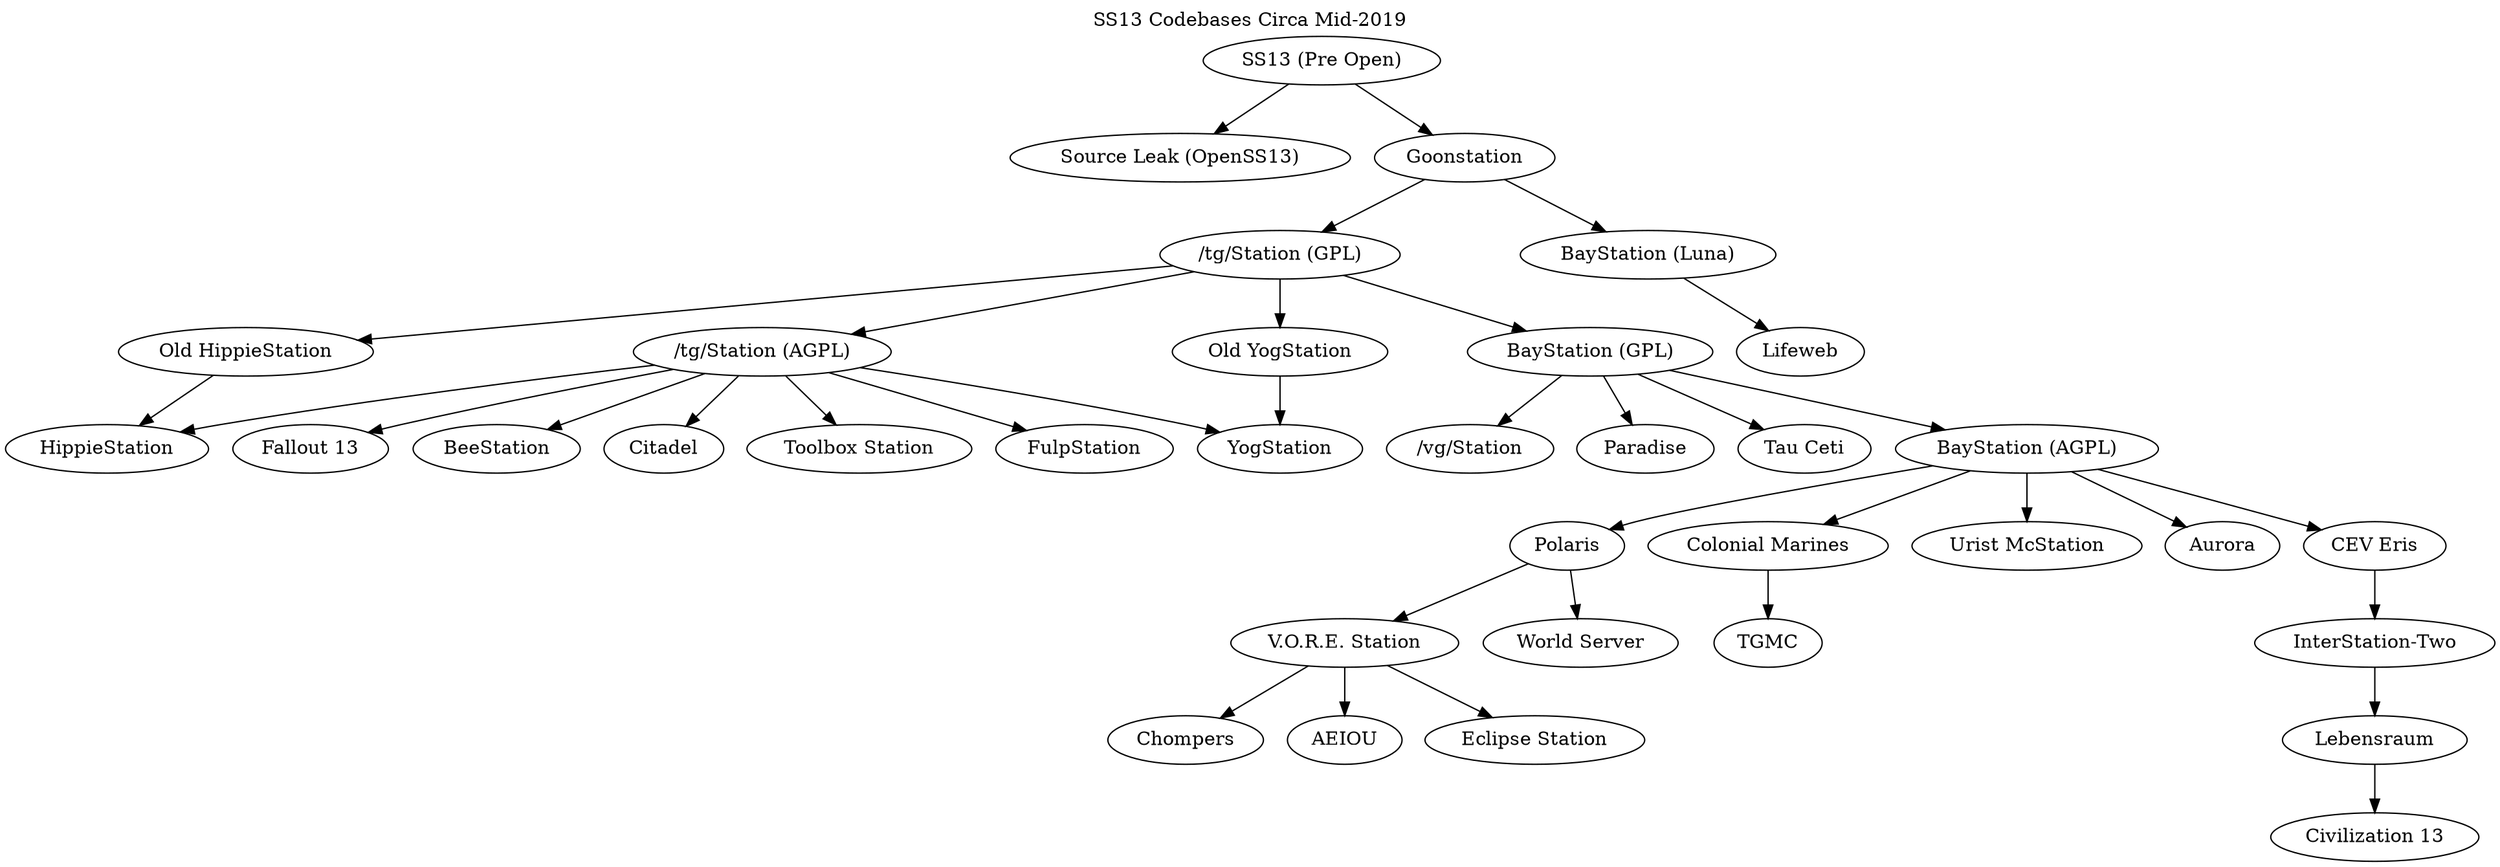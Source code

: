 digraph  G {
	label = "SS13 Codebases Circa Mid-2019"
	labelloc="t"
	"SS13 (Pre Open)" -> "Source Leak (OpenSS13)"
	"SS13 (Pre Open)" -> "Goonstation"
	"Goonstation" -> "/tg/Station (GPL)"
	"Goonstation" -> "BayStation (Luna)"
	"BayStation (Luna)" -> "Lifeweb" 
	"/tg/Station (GPL)" -> "/tg/Station (AGPL)"
	"/tg/Station (GPL)" -> "BayStation (GPL)" 
	"/tg/Station (GPL)" -> "Old HippieStation"
	"/tg/Station (GPL)" -> "Old YogStation"
	"Old YogStation" -> "YogStation"
	"Old HippieStation" -> "HippieStation"
	"/tg/Station (AGPL)" -> "YogStation"
	"/tg/Station (AGPL)" -> "Fallout 13"
	"/tg/Station (AGPL)" -> "BeeStation"
	"/tg/Station (AGPL)" -> "HippieStation"
	"/tg/Station (AGPL)" -> "Citadel"
	"/tg/Station (AGPL)" -> "Toolbox Station"
	"/tg/Station (AGPL)" -> "FulpStation"
	"BayStation (GPL)" -> "/vg/Station"
	"BayStation (GPL)" -> "Paradise"
	"BayStation (GPL)" -> "Tau Ceti"
	"BayStation (GPL)" -> "BayStation (AGPL)"
	"BayStation (AGPL)" -> "Polaris"
	"BayStation (AGPL)" -> "Colonial Marines"
	"BayStation (AGPL)" -> "Urist McStation"
	"BayStation (AGPL)" -> "Aurora"
	"BayStation (AGPL)" -> "CEV Eris"
	"CEV Eris" -> "InterStation-Two"
	"InterStation-Two" -> "Lebensraum"
	"Lebensraum" -> "Civilization 13"
	"Colonial Marines" -> "TGMC"
	"Polaris" -> "V.O.R.E. Station"
	"Polaris" -> "World Server"
	"V.O.R.E. Station" -> "Chompers"
	"V.O.R.E. Station" -> "AEIOU"
	"V.O.R.E. Station" -> "Eclipse Station" 
}
